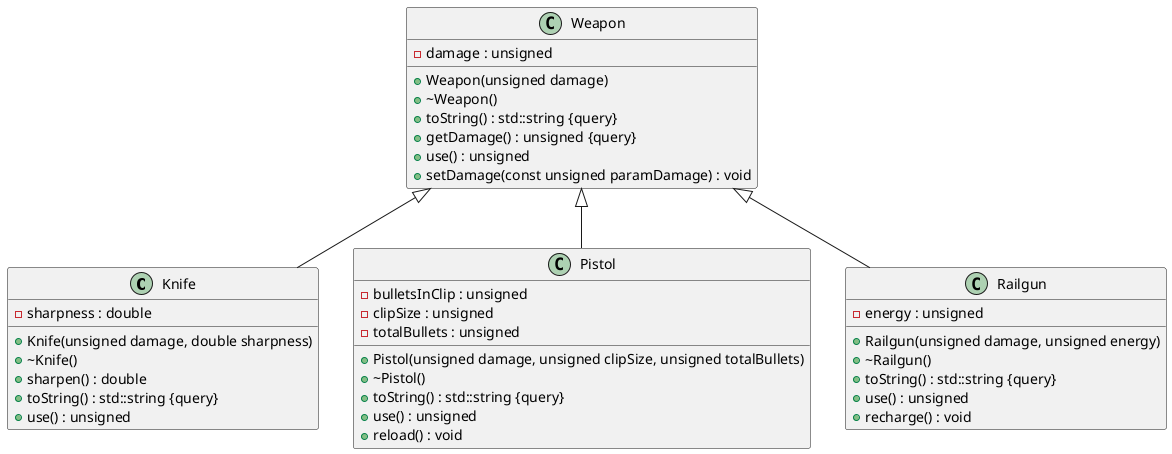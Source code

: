 @startuml





/' Objects '/

class Knife {
	+Knife(unsigned damage, double sharpness)
	+~Knife()
	+sharpen() : double
	-sharpness : double
	+toString() : std::string {query}
	+use() : unsigned
}


class Pistol {
	+Pistol(unsigned damage, unsigned clipSize, unsigned totalBullets)
	+~Pistol()
	+toString() : std::string {query}
	-bulletsInClip : unsigned
	-clipSize : unsigned
	-totalBullets : unsigned
	+use() : unsigned
	+reload() : void
}


class Railgun {
	+Railgun(unsigned damage, unsigned energy)
	+~Railgun()
	+toString() : std::string {query}
	-energy : unsigned
	+use() : unsigned
	+recharge() : void
}


class Weapon {
	+Weapon(unsigned damage)
	+~Weapon()
	+toString() : std::string {query}
	-damage : unsigned
	+getDamage() : unsigned {query}
	+use() : unsigned
	+setDamage(const unsigned paramDamage) : void
}





/' Inheritance relationships '/

.Weapon <|-- .Knife


.Weapon <|-- .Pistol


.Weapon <|-- .Railgun





/' Aggregation relationships '/





/' Nested objects '/



@enduml
